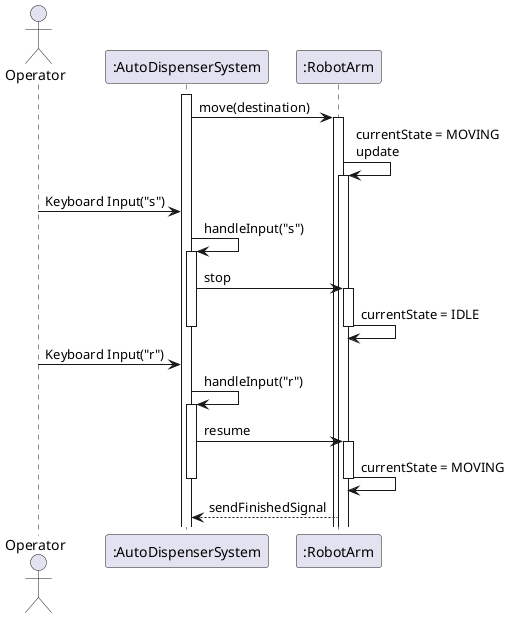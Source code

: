@startuml sequence
actor Operator
participant ":AutoDispenserSystem"
participant ":RobotArm"

activate ":AutoDispenserSystem"
":AutoDispenserSystem" -> ":RobotArm" : move(destination)
activate ":RobotArm"
":RobotArm" -> ":RobotArm" : currentState = MOVING\nupdate
activate ":RobotArm"

Operator -> ":AutoDispenserSystem" : Keyboard Input("s")
":AutoDispenserSystem" -> ":AutoDispenserSystem" : handleInput("s")
activate ":AutoDispenserSystem"
":AutoDispenserSystem" -> ":RobotArm" : stop
activate ":RobotArm"
":RobotArm" -> ":RobotArm" : currentState = IDLE
deactivate ":RobotArm"
deactivate ":AutoDispenserSystem"

Operator -> ":AutoDispenserSystem" : Keyboard Input("r")
":AutoDispenserSystem" -> ":AutoDispenserSystem" : handleInput("r")
activate ":AutoDispenserSystem"
":AutoDispenserSystem" -> ":RobotArm" : resume
activate ":RobotArm"
":RobotArm" -> ":RobotArm" : currentState = MOVING
deactivate ":RobotArm"
deactivate ":AutoDispenserSystem"

":AutoDispenserSystem" <-- ":RobotArm" : sendFinishedSignal
@enduml
